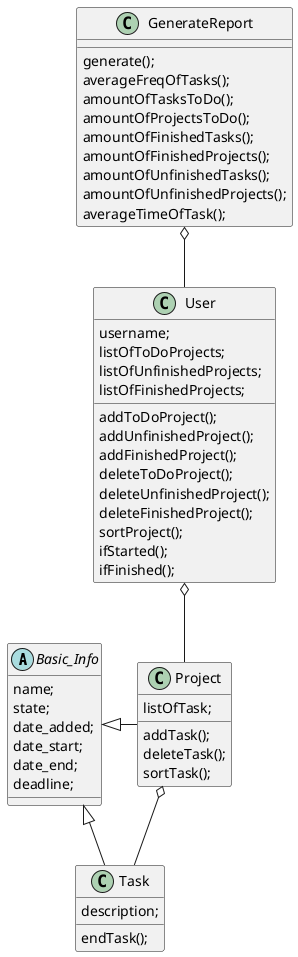 @startuml
'https://plantuml.com/class-diagram

class Basic_Info
class Task
class User
class Project

Project o-- Task
User o-- Project
Basic_Info <|- Task
Basic_Info <|- Project
 GenerateReport o-- User

abstract class Basic_Info{
name;
state;
date_added;
date_start;
date_end;
deadline;
}

class Task{
description;
endTask();
}

class Project{
listOfTask;

addTask();
deleteTask();
sortTask();
}

class User{
username;
listOfToDoProjects;
listOfUnfinishedProjects;
listOfFinishedProjects;
addToDoProject();
addUnfinishedProject();
addFinishedProject();
deleteToDoProject();
deleteUnfinishedProject();
deleteFinishedProject();
sortProject();
ifStarted();
ifFinished();
}

class GenerateReport{
generate();
averageFreqOfTasks();
amountOfTasksToDo();
amountOfProjectsToDo();
amountOfFinishedTasks();
amountOfFinishedProjects();
amountOfUnfinishedTasks();
amountOfUnfinishedProjects();
averageTimeOfTask();

}
@enduml
